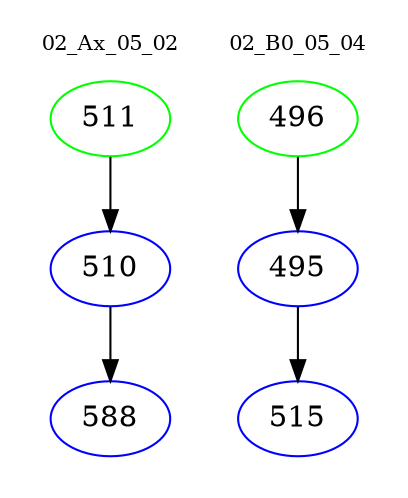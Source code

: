 digraph{
subgraph cluster_0 {
color = white
label = "02_Ax_05_02";
fontsize=10;
T0_511 [label="511", color="green"]
T0_511 -> T0_510 [color="black"]
T0_510 [label="510", color="blue"]
T0_510 -> T0_588 [color="black"]
T0_588 [label="588", color="blue"]
}
subgraph cluster_1 {
color = white
label = "02_B0_05_04";
fontsize=10;
T1_496 [label="496", color="green"]
T1_496 -> T1_495 [color="black"]
T1_495 [label="495", color="blue"]
T1_495 -> T1_515 [color="black"]
T1_515 [label="515", color="blue"]
}
}
